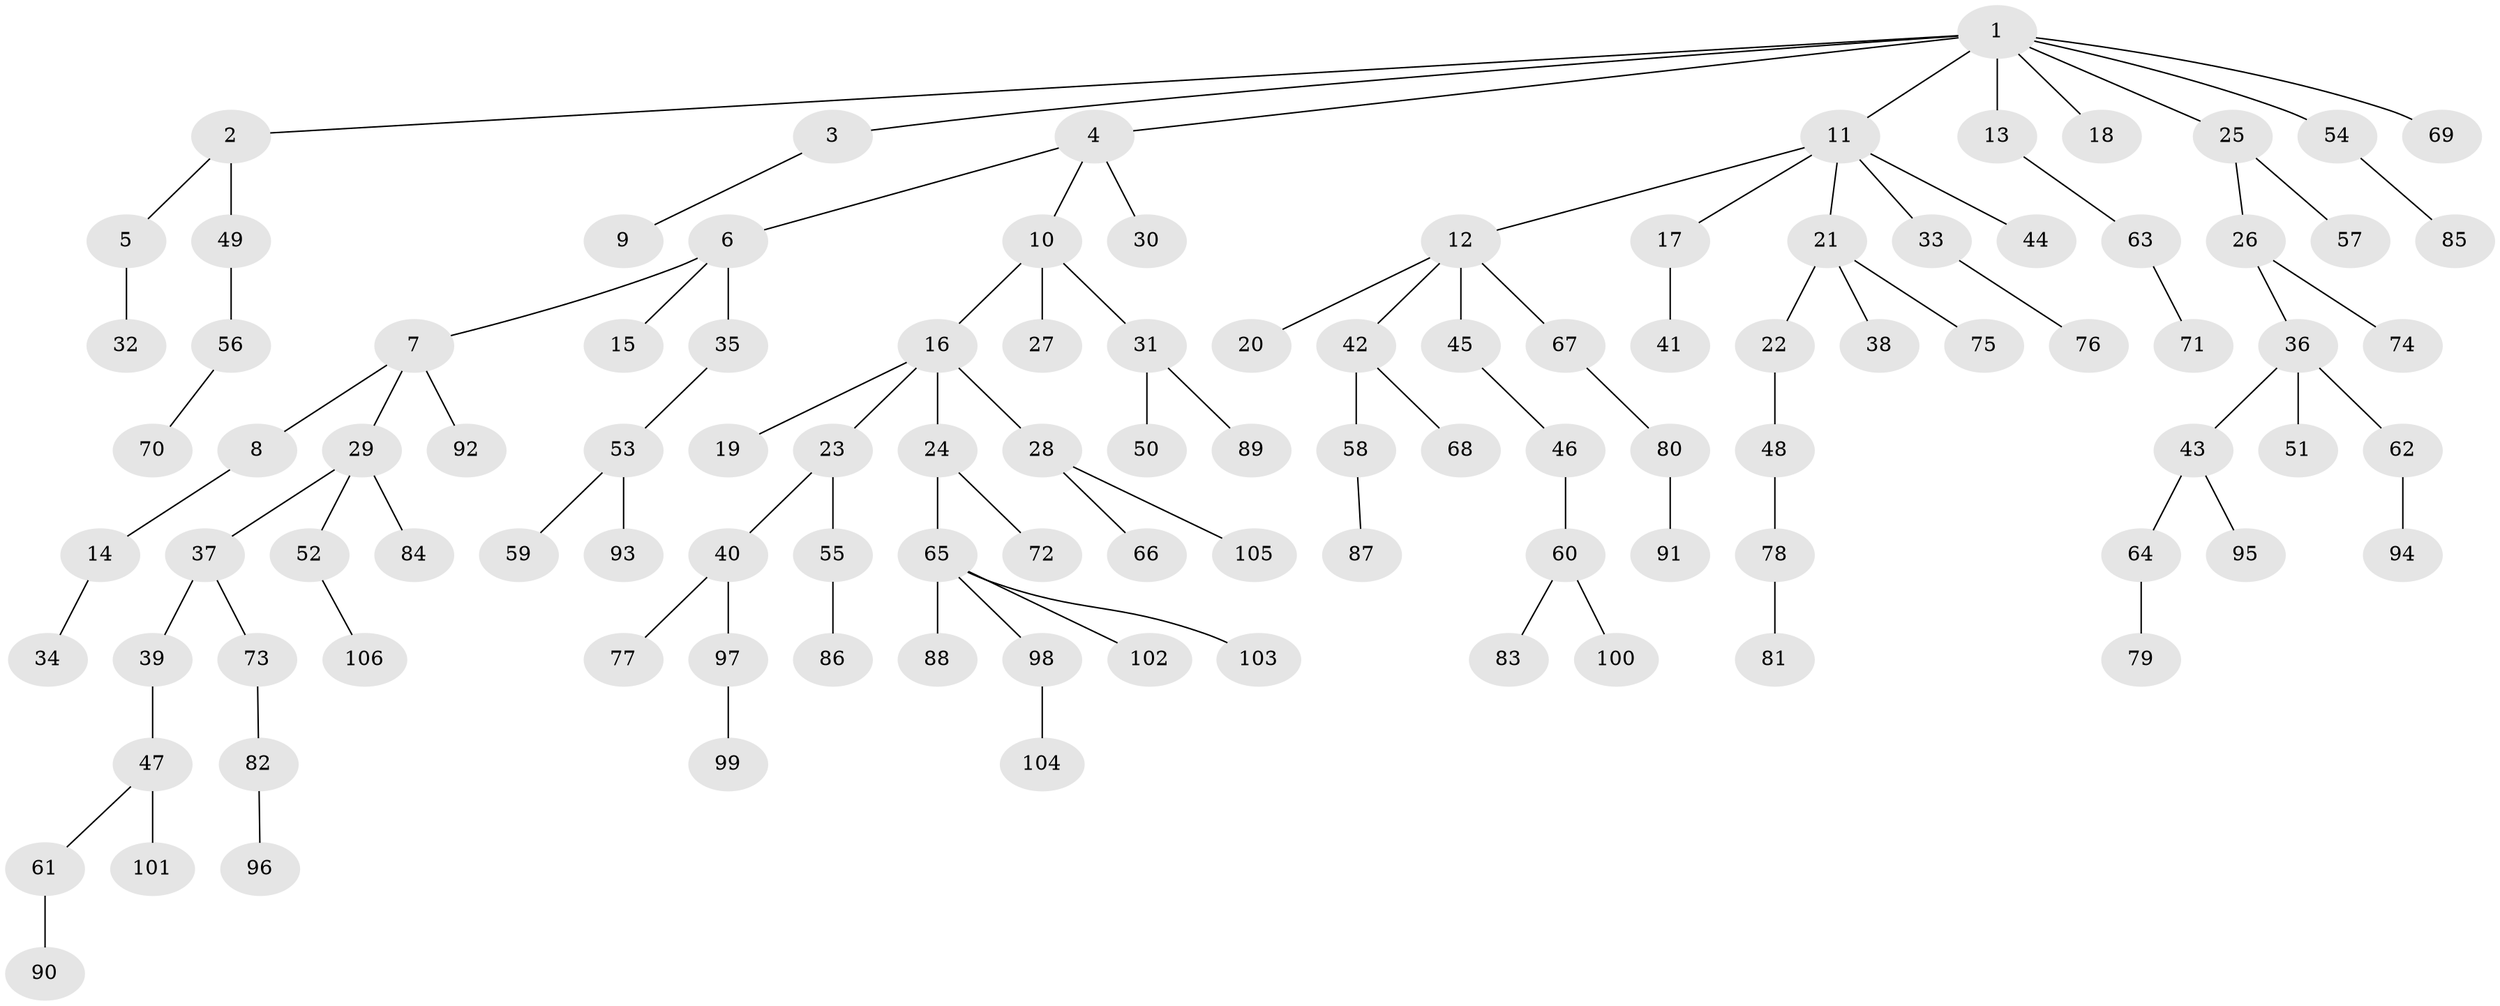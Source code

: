 // Generated by graph-tools (version 1.1) at 2025/15/03/09/25 04:15:42]
// undirected, 106 vertices, 105 edges
graph export_dot {
graph [start="1"]
  node [color=gray90,style=filled];
  1;
  2;
  3;
  4;
  5;
  6;
  7;
  8;
  9;
  10;
  11;
  12;
  13;
  14;
  15;
  16;
  17;
  18;
  19;
  20;
  21;
  22;
  23;
  24;
  25;
  26;
  27;
  28;
  29;
  30;
  31;
  32;
  33;
  34;
  35;
  36;
  37;
  38;
  39;
  40;
  41;
  42;
  43;
  44;
  45;
  46;
  47;
  48;
  49;
  50;
  51;
  52;
  53;
  54;
  55;
  56;
  57;
  58;
  59;
  60;
  61;
  62;
  63;
  64;
  65;
  66;
  67;
  68;
  69;
  70;
  71;
  72;
  73;
  74;
  75;
  76;
  77;
  78;
  79;
  80;
  81;
  82;
  83;
  84;
  85;
  86;
  87;
  88;
  89;
  90;
  91;
  92;
  93;
  94;
  95;
  96;
  97;
  98;
  99;
  100;
  101;
  102;
  103;
  104;
  105;
  106;
  1 -- 2;
  1 -- 3;
  1 -- 4;
  1 -- 11;
  1 -- 13;
  1 -- 18;
  1 -- 25;
  1 -- 54;
  1 -- 69;
  2 -- 5;
  2 -- 49;
  3 -- 9;
  4 -- 6;
  4 -- 10;
  4 -- 30;
  5 -- 32;
  6 -- 7;
  6 -- 15;
  6 -- 35;
  7 -- 8;
  7 -- 29;
  7 -- 92;
  8 -- 14;
  10 -- 16;
  10 -- 27;
  10 -- 31;
  11 -- 12;
  11 -- 17;
  11 -- 21;
  11 -- 33;
  11 -- 44;
  12 -- 20;
  12 -- 42;
  12 -- 45;
  12 -- 67;
  13 -- 63;
  14 -- 34;
  16 -- 19;
  16 -- 23;
  16 -- 24;
  16 -- 28;
  17 -- 41;
  21 -- 22;
  21 -- 38;
  21 -- 75;
  22 -- 48;
  23 -- 40;
  23 -- 55;
  24 -- 65;
  24 -- 72;
  25 -- 26;
  25 -- 57;
  26 -- 36;
  26 -- 74;
  28 -- 66;
  28 -- 105;
  29 -- 37;
  29 -- 52;
  29 -- 84;
  31 -- 50;
  31 -- 89;
  33 -- 76;
  35 -- 53;
  36 -- 43;
  36 -- 51;
  36 -- 62;
  37 -- 39;
  37 -- 73;
  39 -- 47;
  40 -- 77;
  40 -- 97;
  42 -- 58;
  42 -- 68;
  43 -- 64;
  43 -- 95;
  45 -- 46;
  46 -- 60;
  47 -- 61;
  47 -- 101;
  48 -- 78;
  49 -- 56;
  52 -- 106;
  53 -- 59;
  53 -- 93;
  54 -- 85;
  55 -- 86;
  56 -- 70;
  58 -- 87;
  60 -- 83;
  60 -- 100;
  61 -- 90;
  62 -- 94;
  63 -- 71;
  64 -- 79;
  65 -- 88;
  65 -- 98;
  65 -- 102;
  65 -- 103;
  67 -- 80;
  73 -- 82;
  78 -- 81;
  80 -- 91;
  82 -- 96;
  97 -- 99;
  98 -- 104;
}
